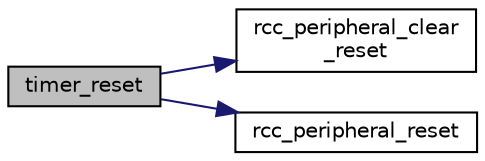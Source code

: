 digraph "timer_reset"
{
  edge [fontname="Helvetica",fontsize="10",labelfontname="Helvetica",labelfontsize="10"];
  node [fontname="Helvetica",fontsize="10",shape=record];
  rankdir="LR";
  Node1 [label="timer_reset",height=0.2,width=0.4,color="black", fillcolor="grey75", style="filled" fontcolor="black"];
  Node1 -> Node2 [color="midnightblue",fontsize="10",style="solid",fontname="Helvetica"];
  Node2 [label="rcc_peripheral_clear\l_reset",height=0.2,width=0.4,color="black", fillcolor="white", style="filled",URL="$group__STM32F1xx__rcc__defines.html#ga6f657d65ef6704cf3fdc8a78b0a042a8",tooltip="RCC Remove Reset on Peripherals."];
  Node1 -> Node3 [color="midnightblue",fontsize="10",style="solid",fontname="Helvetica"];
  Node3 [label="rcc_peripheral_reset",height=0.2,width=0.4,color="black", fillcolor="white", style="filled",URL="$group__STM32F1xx__rcc__defines.html#ga076c5e84cf8bf9293559648e72b0a04f",tooltip="RCC Reset Peripherals."];
}
